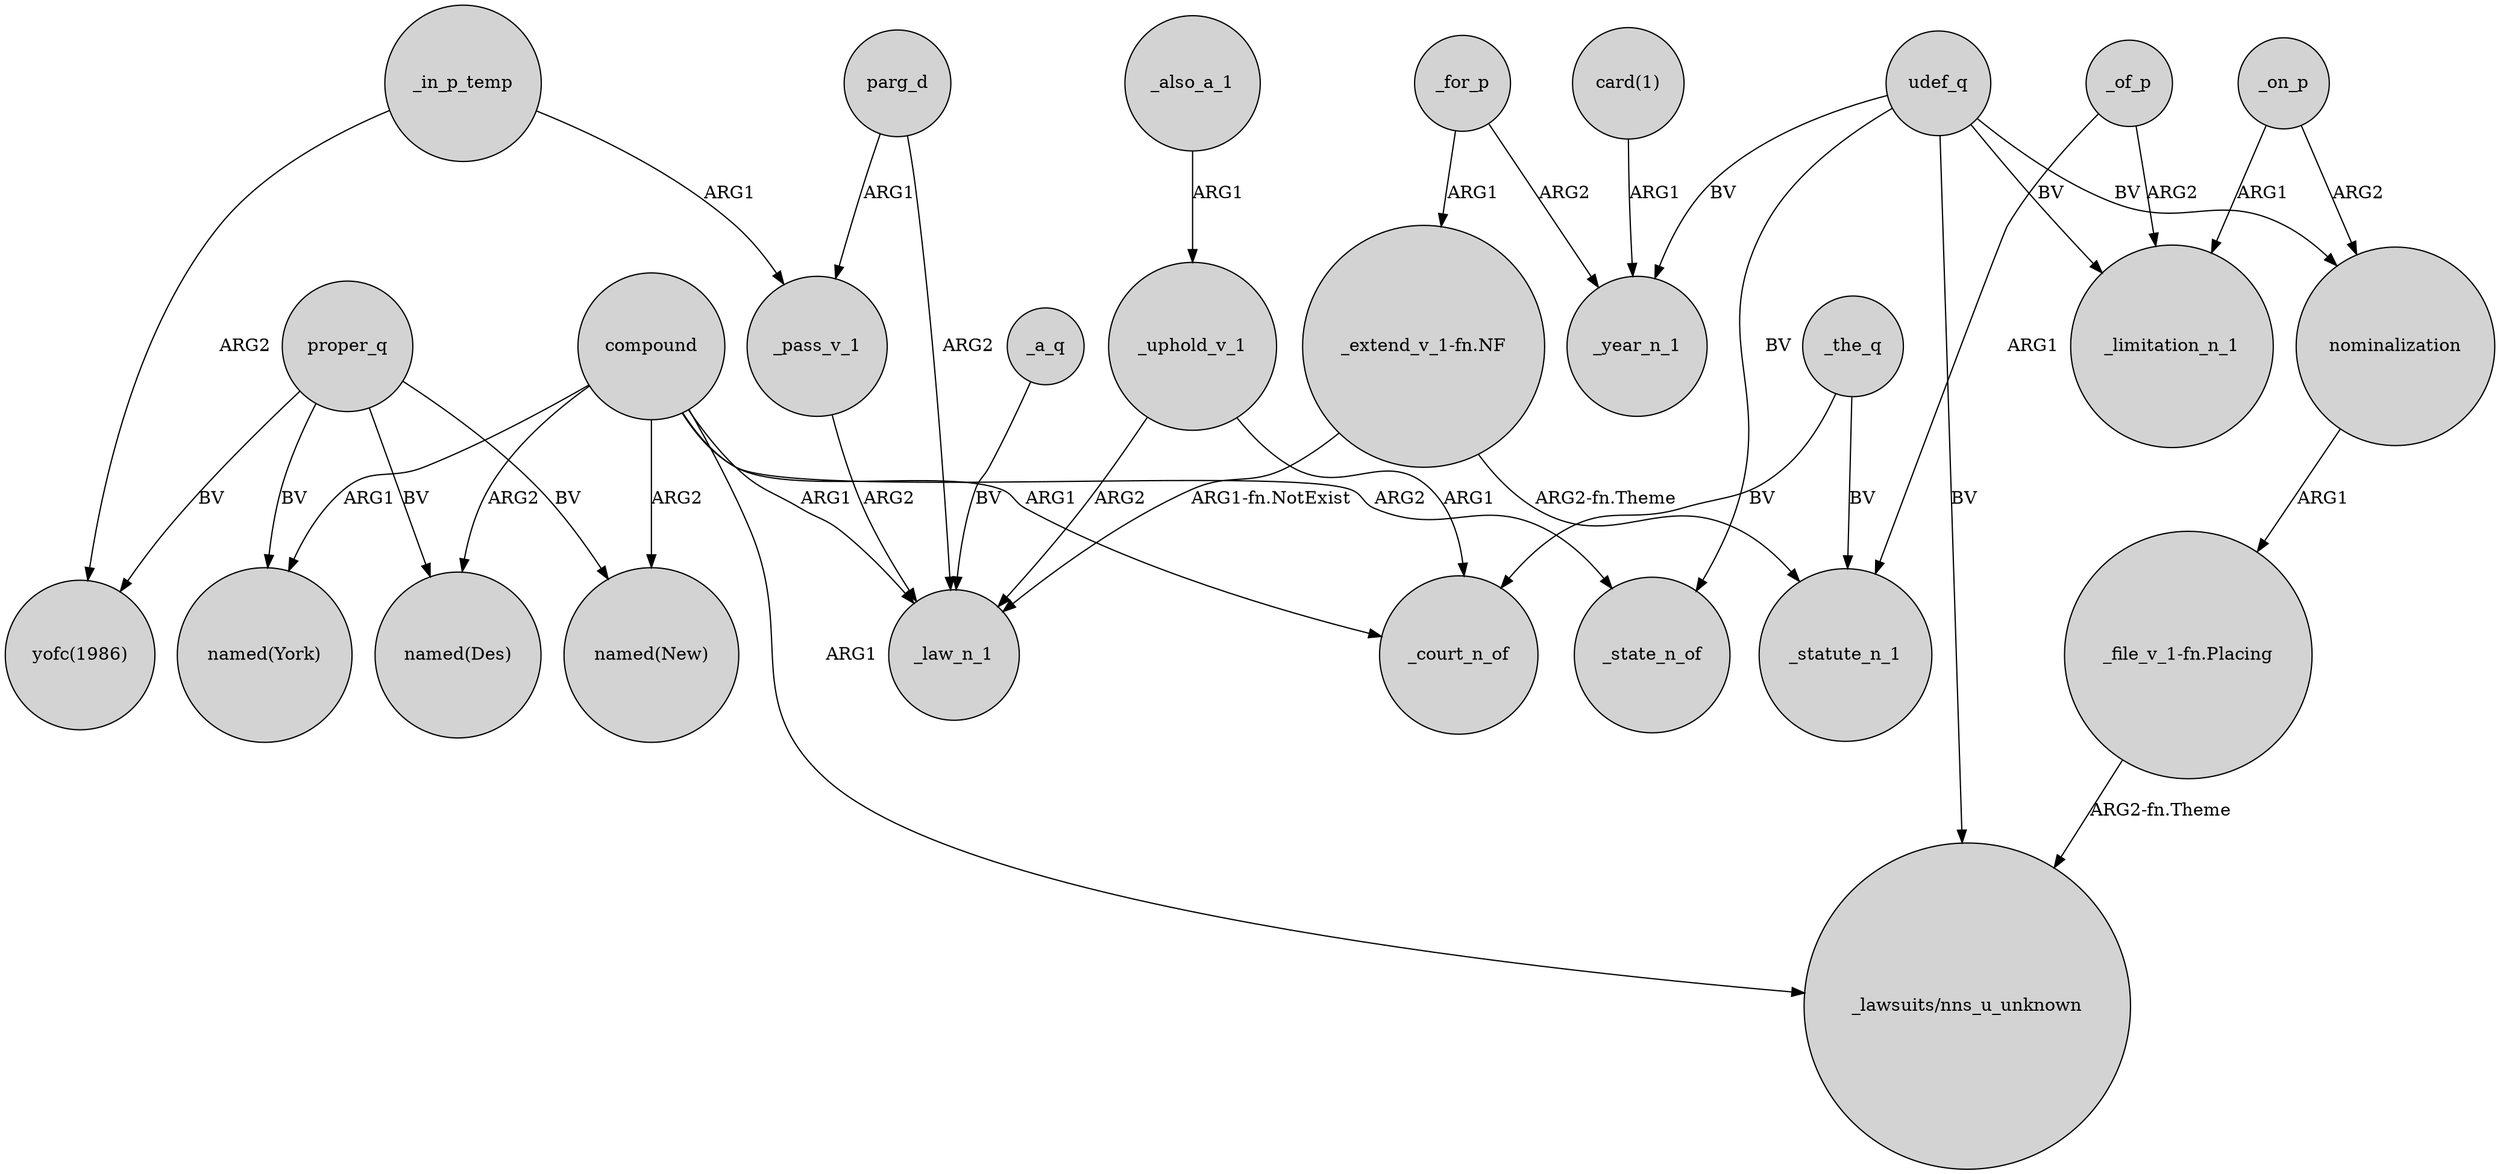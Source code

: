 digraph {
	node [shape=circle style=filled]
	_of_p -> _statute_n_1 [label=ARG1]
	_in_p_temp -> "yofc(1986)" [label=ARG2]
	compound -> "named(New)" [label=ARG2]
	_for_p -> _year_n_1 [label=ARG2]
	_also_a_1 -> _uphold_v_1 [label=ARG1]
	"_extend_v_1-fn.NF" -> _statute_n_1 [label="ARG2-fn.Theme"]
	proper_q -> "named(New)" [label=BV]
	udef_q -> _state_n_of [label=BV]
	_on_p -> nominalization [label=ARG2]
	_for_p -> "_extend_v_1-fn.NF" [label=ARG1]
	compound -> "named(Des)" [label=ARG2]
	_the_q -> _court_n_of [label=BV]
	compound -> _state_n_of [label=ARG2]
	udef_q -> "_lawsuits/nns_u_unknown" [label=BV]
	parg_d -> _pass_v_1 [label=ARG1]
	_uphold_v_1 -> _law_n_1 [label=ARG2]
	_of_p -> _limitation_n_1 [label=ARG2]
	"_extend_v_1-fn.NF" -> _law_n_1 [label="ARG1-fn.NotExist"]
	udef_q -> _limitation_n_1 [label=BV]
	_on_p -> _limitation_n_1 [label=ARG1]
	compound -> "named(York)" [label=ARG1]
	_a_q -> _law_n_1 [label=BV]
	_the_q -> _statute_n_1 [label=BV]
	parg_d -> _law_n_1 [label=ARG2]
	_pass_v_1 -> _law_n_1 [label=ARG2]
	proper_q -> "yofc(1986)" [label=BV]
	udef_q -> nominalization [label=BV]
	"_file_v_1-fn.Placing" -> "_lawsuits/nns_u_unknown" [label="ARG2-fn.Theme"]
	"card(1)" -> _year_n_1 [label=ARG1]
	_uphold_v_1 -> _court_n_of [label=ARG1]
	udef_q -> _year_n_1 [label=BV]
	proper_q -> "named(Des)" [label=BV]
	compound -> _law_n_1 [label=ARG1]
	proper_q -> "named(York)" [label=BV]
	_in_p_temp -> _pass_v_1 [label=ARG1]
	compound -> "_lawsuits/nns_u_unknown" [label=ARG1]
	compound -> _court_n_of [label=ARG1]
	nominalization -> "_file_v_1-fn.Placing" [label=ARG1]
}
